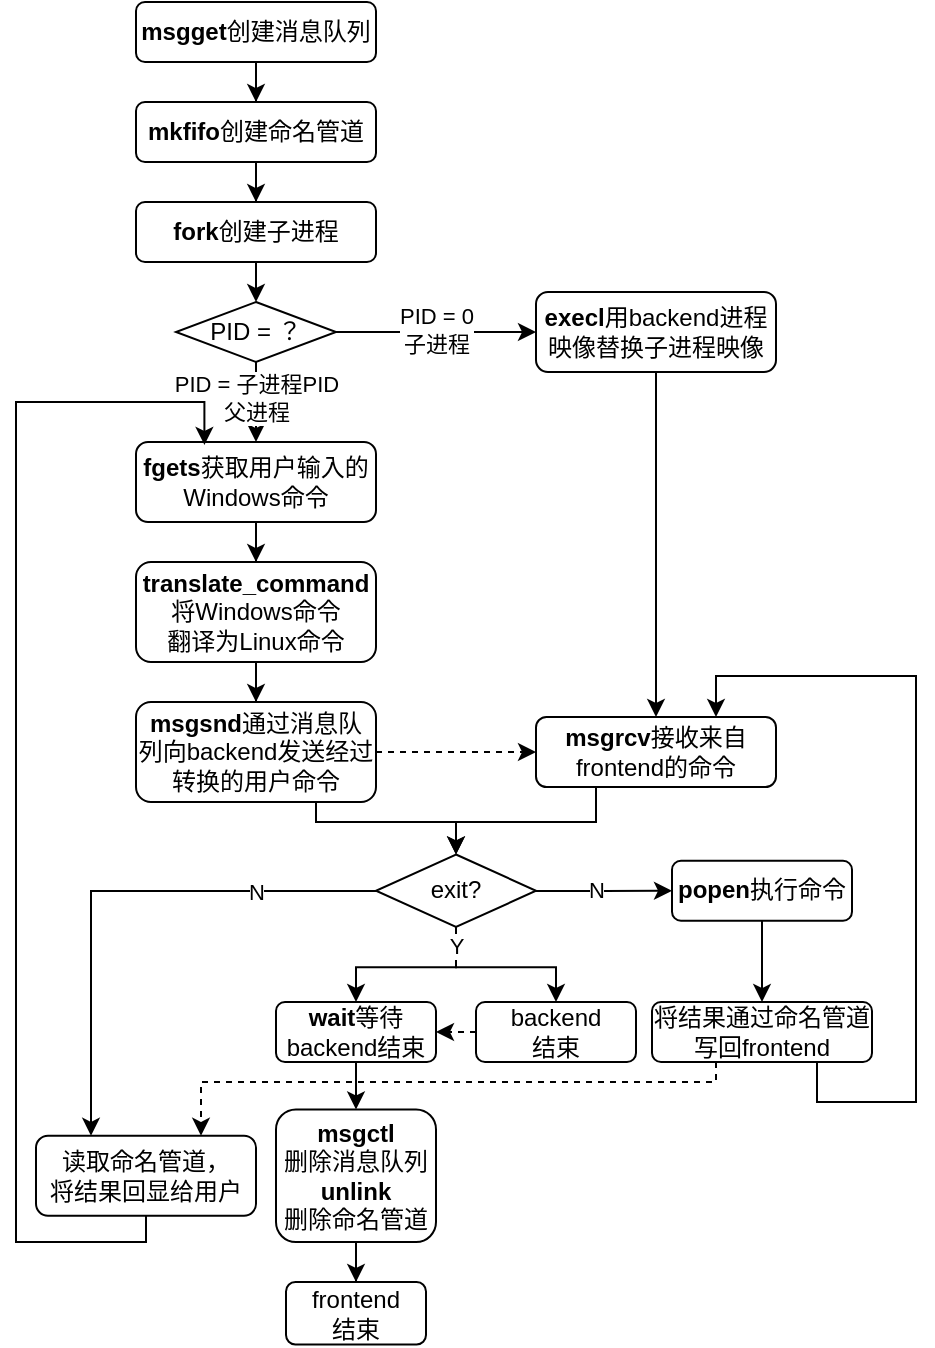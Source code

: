 <mxfile version="22.1.11" type="device">
  <diagram name="Page-1" id="ojsQy_3UV-yYayCid8Hr">
    <mxGraphModel dx="1502" dy="811" grid="1" gridSize="10" guides="1" tooltips="1" connect="1" arrows="1" fold="1" page="1" pageScale="1" pageWidth="850" pageHeight="1100" math="0" shadow="0">
      <root>
        <mxCell id="0" />
        <mxCell id="1" parent="0" />
        <mxCell id="dJs9uQr1qYvWcsSvKN5w-21" style="edgeStyle=orthogonalEdgeStyle;rounded=0;orthogonalLoop=1;jettySize=auto;html=1;entryX=0.5;entryY=0;entryDx=0;entryDy=0;" edge="1" parent="1" source="dJs9uQr1qYvWcsSvKN5w-2" target="dJs9uQr1qYvWcsSvKN5w-15">
          <mxGeometry relative="1" as="geometry" />
        </mxCell>
        <mxCell id="dJs9uQr1qYvWcsSvKN5w-2" value="&lt;b&gt;fgets&lt;/b&gt;获取用户输入的Windows命令" style="rounded=1;whiteSpace=wrap;html=1;" vertex="1" parent="1">
          <mxGeometry x="180" y="350" width="120" height="40" as="geometry" />
        </mxCell>
        <mxCell id="dJs9uQr1qYvWcsSvKN5w-25" style="edgeStyle=orthogonalEdgeStyle;rounded=0;orthogonalLoop=1;jettySize=auto;html=1;entryX=0.5;entryY=0;entryDx=0;entryDy=0;" edge="1" parent="1" source="dJs9uQr1qYvWcsSvKN5w-4" target="dJs9uQr1qYvWcsSvKN5w-6">
          <mxGeometry relative="1" as="geometry" />
        </mxCell>
        <mxCell id="dJs9uQr1qYvWcsSvKN5w-4" value="&lt;b&gt;msgget&lt;/b&gt;创建消息队列" style="rounded=1;whiteSpace=wrap;html=1;" vertex="1" parent="1">
          <mxGeometry x="180" y="130" width="120" height="30" as="geometry" />
        </mxCell>
        <mxCell id="dJs9uQr1qYvWcsSvKN5w-85" value="" style="edgeStyle=orthogonalEdgeStyle;rounded=0;orthogonalLoop=1;jettySize=auto;html=1;" edge="1" parent="1" source="dJs9uQr1qYvWcsSvKN5w-6" target="dJs9uQr1qYvWcsSvKN5w-84">
          <mxGeometry relative="1" as="geometry" />
        </mxCell>
        <mxCell id="dJs9uQr1qYvWcsSvKN5w-6" value="&lt;b&gt;mkfifo&lt;/b&gt;创建命名管道" style="rounded=1;whiteSpace=wrap;html=1;" vertex="1" parent="1">
          <mxGeometry x="180" y="180" width="120" height="30" as="geometry" />
        </mxCell>
        <mxCell id="dJs9uQr1qYvWcsSvKN5w-12" style="edgeStyle=orthogonalEdgeStyle;rounded=0;orthogonalLoop=1;jettySize=auto;html=1;entryX=0.5;entryY=0;entryDx=0;entryDy=0;exitX=0.5;exitY=1;exitDx=0;exitDy=0;" edge="1" parent="1" source="dJs9uQr1qYvWcsSvKN5w-86" target="dJs9uQr1qYvWcsSvKN5w-2">
          <mxGeometry relative="1" as="geometry">
            <mxPoint x="240" y="310" as="sourcePoint" />
          </mxGeometry>
        </mxCell>
        <mxCell id="dJs9uQr1qYvWcsSvKN5w-38" value="PID = 子进程PID&lt;br&gt;父进程" style="edgeLabel;html=1;align=center;verticalAlign=middle;resizable=0;points=[];" vertex="1" connectable="0" parent="dJs9uQr1qYvWcsSvKN5w-12">
          <mxGeometry x="-0.281" relative="1" as="geometry">
            <mxPoint y="3" as="offset" />
          </mxGeometry>
        </mxCell>
        <mxCell id="dJs9uQr1qYvWcsSvKN5w-48" style="edgeStyle=orthogonalEdgeStyle;rounded=0;orthogonalLoop=1;jettySize=auto;html=1;exitX=1;exitY=0.5;exitDx=0;exitDy=0;entryX=0;entryY=0.5;entryDx=0;entryDy=0;" edge="1" parent="1" source="dJs9uQr1qYvWcsSvKN5w-86" target="dJs9uQr1qYvWcsSvKN5w-8">
          <mxGeometry relative="1" as="geometry">
            <mxPoint x="300" y="295" as="sourcePoint" />
          </mxGeometry>
        </mxCell>
        <mxCell id="dJs9uQr1qYvWcsSvKN5w-50" value="PID = 0&lt;br&gt;子进程" style="edgeLabel;html=1;align=center;verticalAlign=middle;resizable=0;points=[];" vertex="1" connectable="0" parent="dJs9uQr1qYvWcsSvKN5w-48">
          <mxGeometry x="-0.003" y="1" relative="1" as="geometry">
            <mxPoint as="offset" />
          </mxGeometry>
        </mxCell>
        <mxCell id="dJs9uQr1qYvWcsSvKN5w-56" style="edgeStyle=orthogonalEdgeStyle;rounded=0;orthogonalLoop=1;jettySize=auto;html=1;" edge="1" parent="1" source="dJs9uQr1qYvWcsSvKN5w-8" target="dJs9uQr1qYvWcsSvKN5w-51">
          <mxGeometry relative="1" as="geometry" />
        </mxCell>
        <mxCell id="dJs9uQr1qYvWcsSvKN5w-8" value="&lt;b&gt;execl&lt;/b&gt;用backend进程映像替换子进程映像" style="rounded=1;whiteSpace=wrap;html=1;" vertex="1" parent="1">
          <mxGeometry x="380" y="275" width="120" height="40" as="geometry" />
        </mxCell>
        <mxCell id="dJs9uQr1qYvWcsSvKN5w-22" style="edgeStyle=orthogonalEdgeStyle;rounded=0;orthogonalLoop=1;jettySize=auto;html=1;entryX=0.5;entryY=0;entryDx=0;entryDy=0;" edge="1" parent="1" source="dJs9uQr1qYvWcsSvKN5w-15" target="dJs9uQr1qYvWcsSvKN5w-16">
          <mxGeometry relative="1" as="geometry" />
        </mxCell>
        <mxCell id="dJs9uQr1qYvWcsSvKN5w-15" value="&lt;b&gt;translate_command&lt;/b&gt;&lt;br&gt;将Windows命令&lt;br&gt;翻译为Linux命令" style="rounded=1;whiteSpace=wrap;html=1;" vertex="1" parent="1">
          <mxGeometry x="180" y="410" width="120" height="50" as="geometry" />
        </mxCell>
        <mxCell id="dJs9uQr1qYvWcsSvKN5w-57" style="edgeStyle=orthogonalEdgeStyle;rounded=0;orthogonalLoop=1;jettySize=auto;html=1;entryX=0;entryY=0.5;entryDx=0;entryDy=0;dashed=1;" edge="1" parent="1" source="dJs9uQr1qYvWcsSvKN5w-16" target="dJs9uQr1qYvWcsSvKN5w-51">
          <mxGeometry relative="1" as="geometry" />
        </mxCell>
        <mxCell id="dJs9uQr1qYvWcsSvKN5w-95" style="edgeStyle=orthogonalEdgeStyle;rounded=0;orthogonalLoop=1;jettySize=auto;html=1;entryX=0.5;entryY=0;entryDx=0;entryDy=0;exitX=0.75;exitY=1;exitDx=0;exitDy=0;" edge="1" parent="1" source="dJs9uQr1qYvWcsSvKN5w-16" target="dJs9uQr1qYvWcsSvKN5w-80">
          <mxGeometry relative="1" as="geometry">
            <Array as="points">
              <mxPoint x="270" y="540" />
              <mxPoint x="340" y="540" />
            </Array>
          </mxGeometry>
        </mxCell>
        <mxCell id="dJs9uQr1qYvWcsSvKN5w-16" value="&lt;b&gt;msgsnd&lt;/b&gt;通过消息队列向backend发送经过转换的用户命令" style="rounded=1;whiteSpace=wrap;html=1;" vertex="1" parent="1">
          <mxGeometry x="180" y="480" width="120" height="50" as="geometry" />
        </mxCell>
        <mxCell id="dJs9uQr1qYvWcsSvKN5w-47" style="edgeStyle=orthogonalEdgeStyle;rounded=0;orthogonalLoop=1;jettySize=auto;html=1;exitX=0.5;exitY=1;exitDx=0;exitDy=0;" edge="1" parent="1" source="dJs9uQr1qYvWcsSvKN5w-6" target="dJs9uQr1qYvWcsSvKN5w-6">
          <mxGeometry relative="1" as="geometry" />
        </mxCell>
        <mxCell id="dJs9uQr1qYvWcsSvKN5w-81" style="edgeStyle=orthogonalEdgeStyle;rounded=0;orthogonalLoop=1;jettySize=auto;html=1;exitX=0.25;exitY=1;exitDx=0;exitDy=0;entryX=0.5;entryY=0;entryDx=0;entryDy=0;" edge="1" parent="1" source="dJs9uQr1qYvWcsSvKN5w-51" target="dJs9uQr1qYvWcsSvKN5w-80">
          <mxGeometry relative="1" as="geometry">
            <Array as="points">
              <mxPoint x="410" y="540" />
              <mxPoint x="340" y="540" />
            </Array>
          </mxGeometry>
        </mxCell>
        <mxCell id="dJs9uQr1qYvWcsSvKN5w-51" value="&lt;b&gt;msgrcv&lt;/b&gt;接收来自frontend的命令" style="rounded=1;whiteSpace=wrap;html=1;" vertex="1" parent="1">
          <mxGeometry x="380" y="487.5" width="120" height="35" as="geometry" />
        </mxCell>
        <mxCell id="dJs9uQr1qYvWcsSvKN5w-68" style="edgeStyle=orthogonalEdgeStyle;rounded=0;orthogonalLoop=1;jettySize=auto;html=1;entryX=1;entryY=0.5;entryDx=0;entryDy=0;dashed=1;" edge="1" parent="1" source="dJs9uQr1qYvWcsSvKN5w-59" target="dJs9uQr1qYvWcsSvKN5w-62">
          <mxGeometry relative="1" as="geometry">
            <Array as="points">
              <mxPoint x="340" y="644.75" />
              <mxPoint x="340" y="644.75" />
            </Array>
          </mxGeometry>
        </mxCell>
        <mxCell id="dJs9uQr1qYvWcsSvKN5w-59" value="backend&lt;br&gt;结束" style="rounded=1;whiteSpace=wrap;html=1;" vertex="1" parent="1">
          <mxGeometry x="350" y="630" width="80" height="30" as="geometry" />
        </mxCell>
        <mxCell id="dJs9uQr1qYvWcsSvKN5w-73" style="edgeStyle=orthogonalEdgeStyle;rounded=0;orthogonalLoop=1;jettySize=auto;html=1;entryX=0.5;entryY=0;entryDx=0;entryDy=0;" edge="1" parent="1" source="dJs9uQr1qYvWcsSvKN5w-62" target="dJs9uQr1qYvWcsSvKN5w-67">
          <mxGeometry relative="1" as="geometry" />
        </mxCell>
        <mxCell id="dJs9uQr1qYvWcsSvKN5w-62" value="&lt;b&gt;wait&lt;/b&gt;等待&lt;br&gt;backend结束" style="rounded=1;whiteSpace=wrap;html=1;" vertex="1" parent="1">
          <mxGeometry x="250" y="630" width="80" height="30" as="geometry" />
        </mxCell>
        <mxCell id="dJs9uQr1qYvWcsSvKN5w-97" value="" style="edgeStyle=orthogonalEdgeStyle;rounded=0;orthogonalLoop=1;jettySize=auto;html=1;" edge="1" parent="1" source="dJs9uQr1qYvWcsSvKN5w-67" target="dJs9uQr1qYvWcsSvKN5w-96">
          <mxGeometry relative="1" as="geometry" />
        </mxCell>
        <mxCell id="dJs9uQr1qYvWcsSvKN5w-67" value="&lt;b&gt;msgctl&lt;br&gt;&lt;/b&gt;删除消息队列&lt;br&gt;&lt;b&gt;unlink&lt;br&gt;&lt;/b&gt;删除命名管道" style="rounded=1;whiteSpace=wrap;html=1;" vertex="1" parent="1">
          <mxGeometry x="250" y="683.75" width="80" height="66.25" as="geometry" />
        </mxCell>
        <mxCell id="dJs9uQr1qYvWcsSvKN5w-78" style="edgeStyle=orthogonalEdgeStyle;rounded=0;orthogonalLoop=1;jettySize=auto;html=1;entryX=0.5;entryY=0;entryDx=0;entryDy=0;" edge="1" parent="1" source="dJs9uQr1qYvWcsSvKN5w-75" target="dJs9uQr1qYvWcsSvKN5w-77">
          <mxGeometry relative="1" as="geometry" />
        </mxCell>
        <mxCell id="dJs9uQr1qYvWcsSvKN5w-75" value="&lt;b&gt;popen&lt;/b&gt;执行命令" style="rounded=1;whiteSpace=wrap;html=1;" vertex="1" parent="1">
          <mxGeometry x="448" y="559.38" width="90" height="30" as="geometry" />
        </mxCell>
        <mxCell id="dJs9uQr1qYvWcsSvKN5w-105" style="edgeStyle=orthogonalEdgeStyle;rounded=0;orthogonalLoop=1;jettySize=auto;html=1;entryX=0.75;entryY=0;entryDx=0;entryDy=0;dashed=1;" edge="1" parent="1" source="dJs9uQr1qYvWcsSvKN5w-77" target="dJs9uQr1qYvWcsSvKN5w-101">
          <mxGeometry relative="1" as="geometry">
            <Array as="points">
              <mxPoint x="470" y="670" />
              <mxPoint x="212" y="670" />
            </Array>
          </mxGeometry>
        </mxCell>
        <mxCell id="dJs9uQr1qYvWcsSvKN5w-106" style="edgeStyle=orthogonalEdgeStyle;rounded=0;orthogonalLoop=1;jettySize=auto;html=1;exitX=0.75;exitY=1;exitDx=0;exitDy=0;entryX=0.75;entryY=0;entryDx=0;entryDy=0;" edge="1" parent="1" source="dJs9uQr1qYvWcsSvKN5w-77" target="dJs9uQr1qYvWcsSvKN5w-51">
          <mxGeometry relative="1" as="geometry">
            <Array as="points">
              <mxPoint x="520" y="680" />
              <mxPoint x="570" y="680" />
              <mxPoint x="570" y="467" />
              <mxPoint x="470" y="467" />
            </Array>
          </mxGeometry>
        </mxCell>
        <mxCell id="dJs9uQr1qYvWcsSvKN5w-77" value="将结果通过命名管道写回frontend" style="rounded=1;whiteSpace=wrap;html=1;" vertex="1" parent="1">
          <mxGeometry x="438" y="630" width="110" height="30" as="geometry" />
        </mxCell>
        <mxCell id="dJs9uQr1qYvWcsSvKN5w-89" style="edgeStyle=orthogonalEdgeStyle;rounded=0;orthogonalLoop=1;jettySize=auto;html=1;" edge="1" parent="1" source="dJs9uQr1qYvWcsSvKN5w-80" target="dJs9uQr1qYvWcsSvKN5w-59">
          <mxGeometry relative="1" as="geometry" />
        </mxCell>
        <mxCell id="dJs9uQr1qYvWcsSvKN5w-90" style="edgeStyle=orthogonalEdgeStyle;rounded=0;orthogonalLoop=1;jettySize=auto;html=1;exitX=0.5;exitY=1;exitDx=0;exitDy=0;entryX=0.5;entryY=0;entryDx=0;entryDy=0;" edge="1" parent="1" source="dJs9uQr1qYvWcsSvKN5w-80" target="dJs9uQr1qYvWcsSvKN5w-62">
          <mxGeometry relative="1" as="geometry" />
        </mxCell>
        <mxCell id="dJs9uQr1qYvWcsSvKN5w-92" value="Y" style="edgeLabel;html=1;align=center;verticalAlign=middle;resizable=0;points=[];" vertex="1" connectable="0" parent="dJs9uQr1qYvWcsSvKN5w-90">
          <mxGeometry x="-0.789" y="-3" relative="1" as="geometry">
            <mxPoint x="3" as="offset" />
          </mxGeometry>
        </mxCell>
        <mxCell id="dJs9uQr1qYvWcsSvKN5w-93" style="edgeStyle=orthogonalEdgeStyle;rounded=0;orthogonalLoop=1;jettySize=auto;html=1;entryX=0;entryY=0.5;entryDx=0;entryDy=0;" edge="1" parent="1" source="dJs9uQr1qYvWcsSvKN5w-80" target="dJs9uQr1qYvWcsSvKN5w-75">
          <mxGeometry relative="1" as="geometry" />
        </mxCell>
        <mxCell id="dJs9uQr1qYvWcsSvKN5w-94" value="N" style="edgeLabel;html=1;align=center;verticalAlign=middle;resizable=0;points=[];" vertex="1" connectable="0" parent="dJs9uQr1qYvWcsSvKN5w-93">
          <mxGeometry x="0.045" y="1" relative="1" as="geometry">
            <mxPoint x="-6" as="offset" />
          </mxGeometry>
        </mxCell>
        <mxCell id="dJs9uQr1qYvWcsSvKN5w-103" style="edgeStyle=orthogonalEdgeStyle;rounded=0;orthogonalLoop=1;jettySize=auto;html=1;entryX=0.25;entryY=0;entryDx=0;entryDy=0;" edge="1" parent="1" source="dJs9uQr1qYvWcsSvKN5w-80" target="dJs9uQr1qYvWcsSvKN5w-101">
          <mxGeometry relative="1" as="geometry" />
        </mxCell>
        <mxCell id="dJs9uQr1qYvWcsSvKN5w-104" value="N" style="edgeLabel;html=1;align=center;verticalAlign=middle;resizable=0;points=[];" vertex="1" connectable="0" parent="dJs9uQr1qYvWcsSvKN5w-103">
          <mxGeometry x="-0.543" relative="1" as="geometry">
            <mxPoint as="offset" />
          </mxGeometry>
        </mxCell>
        <mxCell id="dJs9uQr1qYvWcsSvKN5w-80" value="exit?" style="rhombus;whiteSpace=wrap;html=1;" vertex="1" parent="1">
          <mxGeometry x="300" y="556.25" width="80" height="36.25" as="geometry" />
        </mxCell>
        <mxCell id="dJs9uQr1qYvWcsSvKN5w-87" style="edgeStyle=orthogonalEdgeStyle;rounded=0;orthogonalLoop=1;jettySize=auto;html=1;exitX=0.5;exitY=1;exitDx=0;exitDy=0;entryX=0.5;entryY=0;entryDx=0;entryDy=0;" edge="1" parent="1" source="dJs9uQr1qYvWcsSvKN5w-84" target="dJs9uQr1qYvWcsSvKN5w-86">
          <mxGeometry relative="1" as="geometry" />
        </mxCell>
        <mxCell id="dJs9uQr1qYvWcsSvKN5w-84" value="&lt;b&gt;fork&lt;/b&gt;创建子进程" style="rounded=1;whiteSpace=wrap;html=1;" vertex="1" parent="1">
          <mxGeometry x="180" y="230" width="120" height="30" as="geometry" />
        </mxCell>
        <mxCell id="dJs9uQr1qYvWcsSvKN5w-86" value="PID = ？" style="rhombus;whiteSpace=wrap;html=1;" vertex="1" parent="1">
          <mxGeometry x="200" y="280" width="80" height="30" as="geometry" />
        </mxCell>
        <mxCell id="dJs9uQr1qYvWcsSvKN5w-96" value="frontend&lt;br&gt;结束" style="whiteSpace=wrap;html=1;rounded=1;" vertex="1" parent="1">
          <mxGeometry x="255" y="770" width="70" height="31.25" as="geometry" />
        </mxCell>
        <mxCell id="dJs9uQr1qYvWcsSvKN5w-101" value="读取命名管道，&lt;br&gt;将结果回显给用户" style="rounded=1;whiteSpace=wrap;html=1;" vertex="1" parent="1">
          <mxGeometry x="130" y="696.88" width="110" height="40" as="geometry" />
        </mxCell>
        <mxCell id="dJs9uQr1qYvWcsSvKN5w-107" style="edgeStyle=orthogonalEdgeStyle;rounded=0;orthogonalLoop=1;jettySize=auto;html=1;entryX=0.285;entryY=0.036;entryDx=0;entryDy=0;entryPerimeter=0;exitX=0.5;exitY=1;exitDx=0;exitDy=0;" edge="1" parent="1" source="dJs9uQr1qYvWcsSvKN5w-101" target="dJs9uQr1qYvWcsSvKN5w-2">
          <mxGeometry relative="1" as="geometry">
            <Array as="points">
              <mxPoint x="185" y="750" />
              <mxPoint x="120" y="750" />
              <mxPoint x="120" y="330" />
              <mxPoint x="214" y="330" />
            </Array>
          </mxGeometry>
        </mxCell>
      </root>
    </mxGraphModel>
  </diagram>
</mxfile>
